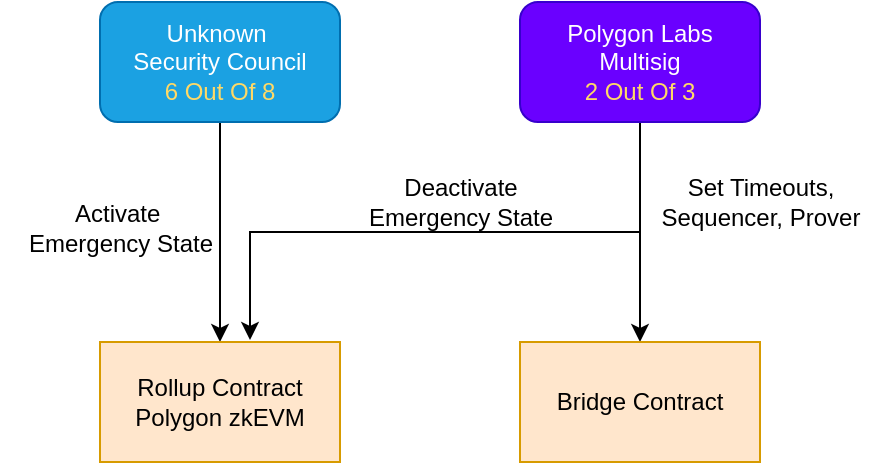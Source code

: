 <mxfile version="21.6.8" type="github">
  <diagram name="Page-1" id="-tF1T5_R2u8pM5fshW0v">
    <mxGraphModel dx="1434" dy="807" grid="1" gridSize="10" guides="1" tooltips="1" connect="1" arrows="1" fold="1" page="1" pageScale="1" pageWidth="827" pageHeight="1169" math="0" shadow="0">
      <root>
        <mxCell id="0" />
        <mxCell id="1" parent="0" />
        <mxCell id="W0Z6vnlIlmKxHE0mnFCj-5" value="" style="edgeStyle=orthogonalEdgeStyle;rounded=0;orthogonalLoop=1;jettySize=auto;html=1;" edge="1" parent="1" source="W0Z6vnlIlmKxHE0mnFCj-1" target="W0Z6vnlIlmKxHE0mnFCj-3">
          <mxGeometry relative="1" as="geometry" />
        </mxCell>
        <mxCell id="W0Z6vnlIlmKxHE0mnFCj-1" value="Unknown&amp;nbsp;&lt;br&gt;Security Council&lt;br&gt;&lt;font color=&quot;#ffd966&quot;&gt;6 Out Of 8&lt;/font&gt;" style="rounded=1;whiteSpace=wrap;html=1;fillColor=#1ba1e2;strokeColor=#006EAF;fontColor=#ffffff;" vertex="1" parent="1">
          <mxGeometry x="120" y="210" width="120" height="60" as="geometry" />
        </mxCell>
        <mxCell id="W0Z6vnlIlmKxHE0mnFCj-6" style="edgeStyle=orthogonalEdgeStyle;rounded=0;orthogonalLoop=1;jettySize=auto;html=1;exitX=0.5;exitY=1;exitDx=0;exitDy=0;entryX=0.625;entryY=-0.017;entryDx=0;entryDy=0;entryPerimeter=0;" edge="1" parent="1" source="W0Z6vnlIlmKxHE0mnFCj-2" target="W0Z6vnlIlmKxHE0mnFCj-3">
          <mxGeometry relative="1" as="geometry" />
        </mxCell>
        <mxCell id="W0Z6vnlIlmKxHE0mnFCj-7" style="edgeStyle=orthogonalEdgeStyle;rounded=0;orthogonalLoop=1;jettySize=auto;html=1;exitX=0.5;exitY=1;exitDx=0;exitDy=0;entryX=0.5;entryY=0;entryDx=0;entryDy=0;" edge="1" parent="1" source="W0Z6vnlIlmKxHE0mnFCj-2" target="W0Z6vnlIlmKxHE0mnFCj-4">
          <mxGeometry relative="1" as="geometry" />
        </mxCell>
        <mxCell id="W0Z6vnlIlmKxHE0mnFCj-2" value="Polygon Labs&lt;br&gt;Multisig&lt;br&gt;&lt;font color=&quot;#ffd966&quot;&gt;2 Out Of 3&lt;/font&gt;" style="rounded=1;whiteSpace=wrap;html=1;fillColor=#6a00ff;strokeColor=#3700CC;fontColor=#ffffff;" vertex="1" parent="1">
          <mxGeometry x="330" y="210" width="120" height="60" as="geometry" />
        </mxCell>
        <mxCell id="W0Z6vnlIlmKxHE0mnFCj-3" value="Rollup Contract&lt;br&gt;Polygon zkEVM" style="rounded=0;whiteSpace=wrap;html=1;fillColor=#ffe6cc;strokeColor=#d79b00;" vertex="1" parent="1">
          <mxGeometry x="120" y="380" width="120" height="60" as="geometry" />
        </mxCell>
        <mxCell id="W0Z6vnlIlmKxHE0mnFCj-4" value="Bridge Contract" style="rounded=0;whiteSpace=wrap;html=1;fillColor=#ffe6cc;strokeColor=#d79b00;" vertex="1" parent="1">
          <mxGeometry x="330" y="380" width="120" height="60" as="geometry" />
        </mxCell>
        <mxCell id="W0Z6vnlIlmKxHE0mnFCj-8" value="Activate&amp;nbsp;&lt;br&gt;Emergency State" style="text;html=1;align=center;verticalAlign=middle;resizable=0;points=[];autosize=1;strokeColor=none;fillColor=none;" vertex="1" parent="1">
          <mxGeometry x="70" y="303" width="120" height="40" as="geometry" />
        </mxCell>
        <mxCell id="W0Z6vnlIlmKxHE0mnFCj-9" value="Set Timeouts, &lt;br&gt;Sequencer, Prover" style="text;html=1;align=center;verticalAlign=middle;resizable=0;points=[];autosize=1;strokeColor=none;fillColor=none;" vertex="1" parent="1">
          <mxGeometry x="390" y="290" width="120" height="40" as="geometry" />
        </mxCell>
        <mxCell id="W0Z6vnlIlmKxHE0mnFCj-10" value="Deactivate&lt;br&gt;Emergency State" style="text;html=1;align=center;verticalAlign=middle;resizable=0;points=[];autosize=1;strokeColor=none;fillColor=none;" vertex="1" parent="1">
          <mxGeometry x="240" y="290" width="120" height="40" as="geometry" />
        </mxCell>
      </root>
    </mxGraphModel>
  </diagram>
</mxfile>
